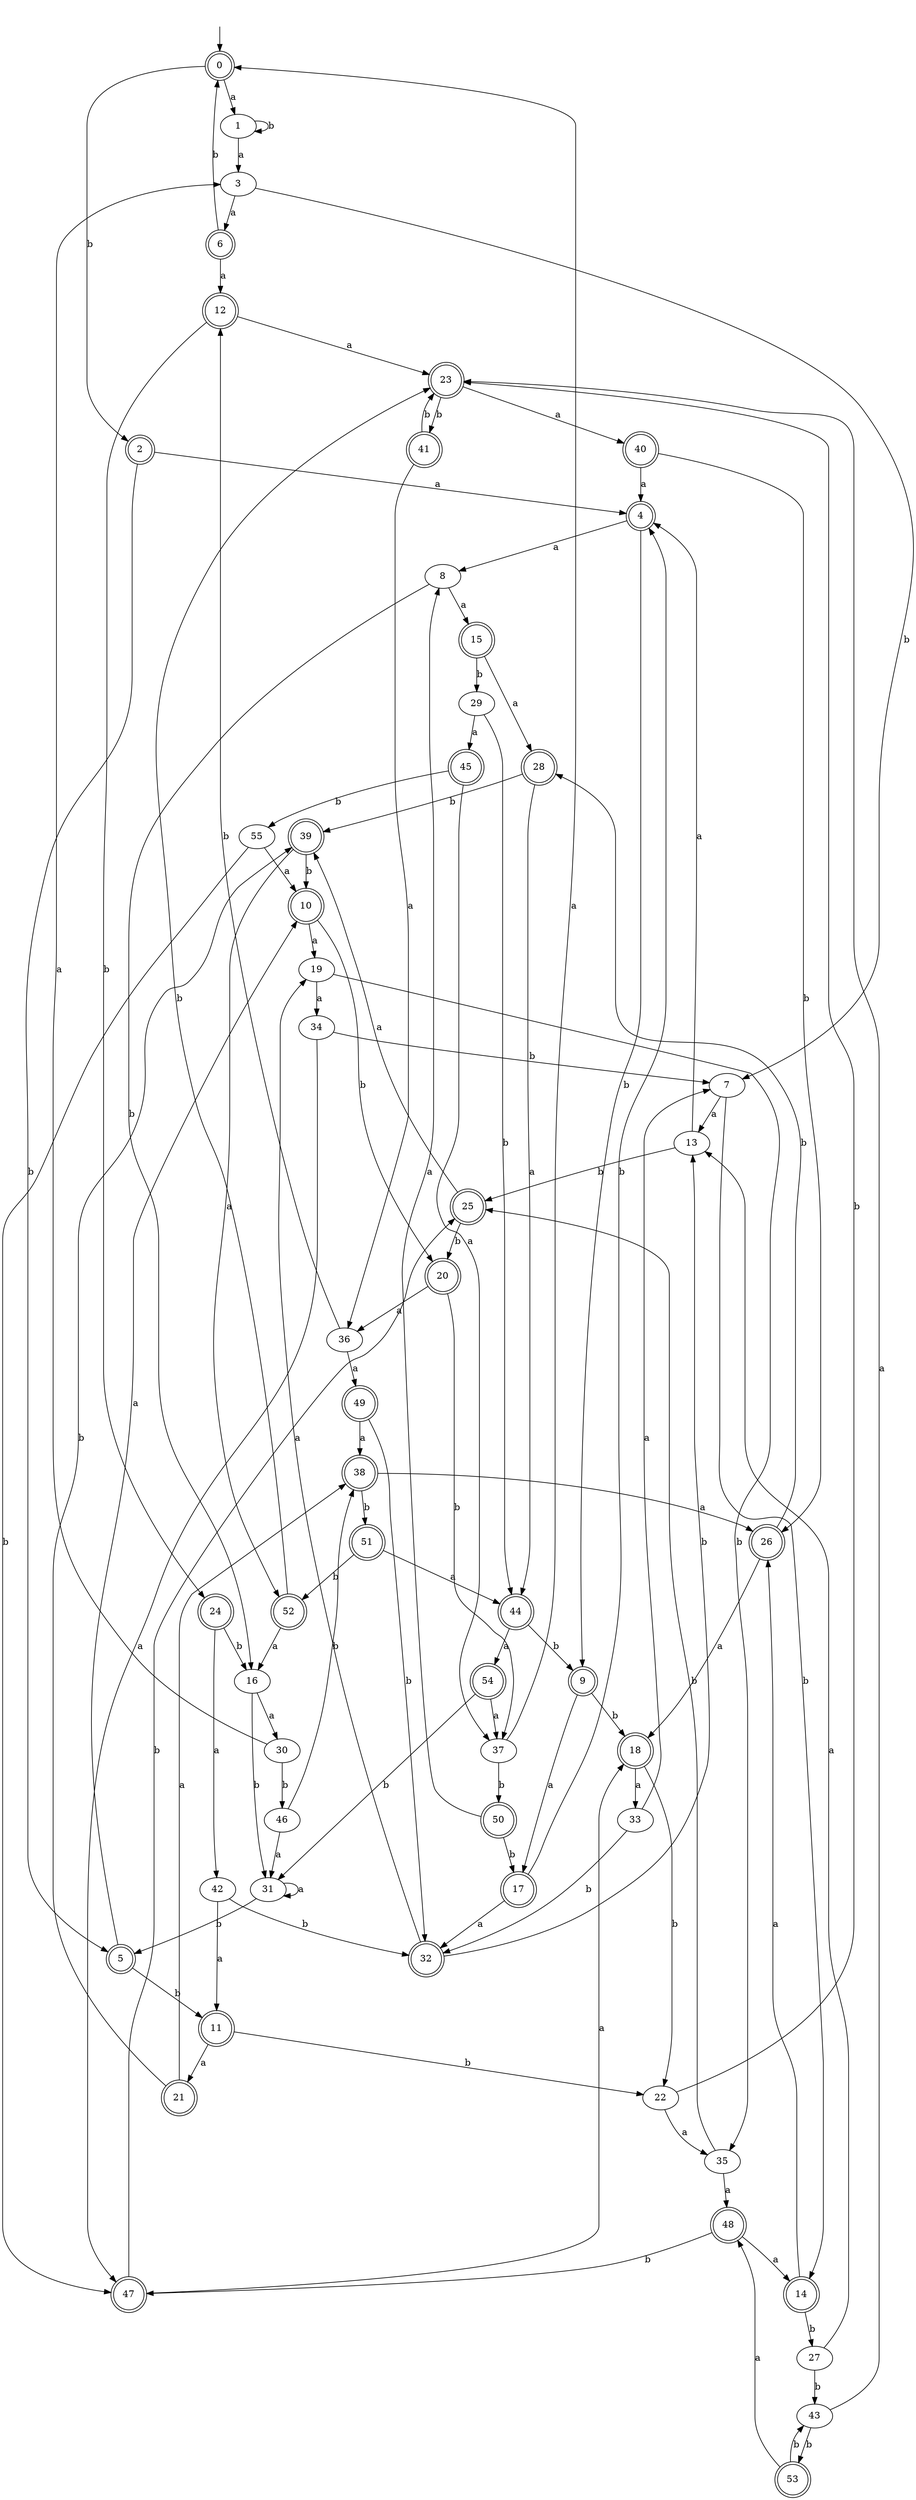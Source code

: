 digraph RandomDFA {
  __start0 [label="", shape=none];
  __start0 -> 0 [label=""];
  0 [shape=circle] [shape=doublecircle]
  0 -> 1 [label="a"]
  0 -> 2 [label="b"]
  1
  1 -> 3 [label="a"]
  1 -> 1 [label="b"]
  2 [shape=doublecircle]
  2 -> 4 [label="a"]
  2 -> 5 [label="b"]
  3
  3 -> 6 [label="a"]
  3 -> 7 [label="b"]
  4 [shape=doublecircle]
  4 -> 8 [label="a"]
  4 -> 9 [label="b"]
  5 [shape=doublecircle]
  5 -> 10 [label="a"]
  5 -> 11 [label="b"]
  6 [shape=doublecircle]
  6 -> 12 [label="a"]
  6 -> 0 [label="b"]
  7
  7 -> 13 [label="a"]
  7 -> 14 [label="b"]
  8
  8 -> 15 [label="a"]
  8 -> 16 [label="b"]
  9 [shape=doublecircle]
  9 -> 17 [label="a"]
  9 -> 18 [label="b"]
  10 [shape=doublecircle]
  10 -> 19 [label="a"]
  10 -> 20 [label="b"]
  11 [shape=doublecircle]
  11 -> 21 [label="a"]
  11 -> 22 [label="b"]
  12 [shape=doublecircle]
  12 -> 23 [label="a"]
  12 -> 24 [label="b"]
  13
  13 -> 4 [label="a"]
  13 -> 25 [label="b"]
  14 [shape=doublecircle]
  14 -> 26 [label="a"]
  14 -> 27 [label="b"]
  15 [shape=doublecircle]
  15 -> 28 [label="a"]
  15 -> 29 [label="b"]
  16
  16 -> 30 [label="a"]
  16 -> 31 [label="b"]
  17 [shape=doublecircle]
  17 -> 32 [label="a"]
  17 -> 4 [label="b"]
  18 [shape=doublecircle]
  18 -> 33 [label="a"]
  18 -> 22 [label="b"]
  19
  19 -> 34 [label="a"]
  19 -> 35 [label="b"]
  20 [shape=doublecircle]
  20 -> 36 [label="a"]
  20 -> 37 [label="b"]
  21 [shape=doublecircle]
  21 -> 38 [label="a"]
  21 -> 39 [label="b"]
  22
  22 -> 35 [label="a"]
  22 -> 23 [label="b"]
  23 [shape=doublecircle]
  23 -> 40 [label="a"]
  23 -> 41 [label="b"]
  24 [shape=doublecircle]
  24 -> 42 [label="a"]
  24 -> 16 [label="b"]
  25 [shape=doublecircle]
  25 -> 39 [label="a"]
  25 -> 20 [label="b"]
  26 [shape=doublecircle]
  26 -> 18 [label="a"]
  26 -> 28 [label="b"]
  27
  27 -> 13 [label="a"]
  27 -> 43 [label="b"]
  28 [shape=doublecircle]
  28 -> 44 [label="a"]
  28 -> 39 [label="b"]
  29
  29 -> 45 [label="a"]
  29 -> 44 [label="b"]
  30
  30 -> 3 [label="a"]
  30 -> 46 [label="b"]
  31
  31 -> 31 [label="a"]
  31 -> 5 [label="b"]
  32 [shape=doublecircle]
  32 -> 19 [label="a"]
  32 -> 13 [label="b"]
  33
  33 -> 7 [label="a"]
  33 -> 32 [label="b"]
  34
  34 -> 47 [label="a"]
  34 -> 7 [label="b"]
  35
  35 -> 48 [label="a"]
  35 -> 25 [label="b"]
  36
  36 -> 49 [label="a"]
  36 -> 12 [label="b"]
  37
  37 -> 0 [label="a"]
  37 -> 50 [label="b"]
  38 [shape=doublecircle]
  38 -> 26 [label="a"]
  38 -> 51 [label="b"]
  39 [shape=doublecircle]
  39 -> 52 [label="a"]
  39 -> 10 [label="b"]
  40 [shape=doublecircle]
  40 -> 4 [label="a"]
  40 -> 26 [label="b"]
  41 [shape=doublecircle]
  41 -> 36 [label="a"]
  41 -> 23 [label="b"]
  42
  42 -> 11 [label="a"]
  42 -> 32 [label="b"]
  43
  43 -> 23 [label="a"]
  43 -> 53 [label="b"]
  44 [shape=doublecircle]
  44 -> 54 [label="a"]
  44 -> 9 [label="b"]
  45 [shape=doublecircle]
  45 -> 37 [label="a"]
  45 -> 55 [label="b"]
  46
  46 -> 31 [label="a"]
  46 -> 38 [label="b"]
  47 [shape=doublecircle]
  47 -> 18 [label="a"]
  47 -> 25 [label="b"]
  48 [shape=doublecircle]
  48 -> 14 [label="a"]
  48 -> 47 [label="b"]
  49 [shape=doublecircle]
  49 -> 38 [label="a"]
  49 -> 32 [label="b"]
  50 [shape=doublecircle]
  50 -> 8 [label="a"]
  50 -> 17 [label="b"]
  51 [shape=doublecircle]
  51 -> 44 [label="a"]
  51 -> 52 [label="b"]
  52 [shape=doublecircle]
  52 -> 16 [label="a"]
  52 -> 23 [label="b"]
  53 [shape=doublecircle]
  53 -> 48 [label="a"]
  53 -> 43 [label="b"]
  54 [shape=doublecircle]
  54 -> 37 [label="a"]
  54 -> 31 [label="b"]
  55
  55 -> 10 [label="a"]
  55 -> 47 [label="b"]
}
